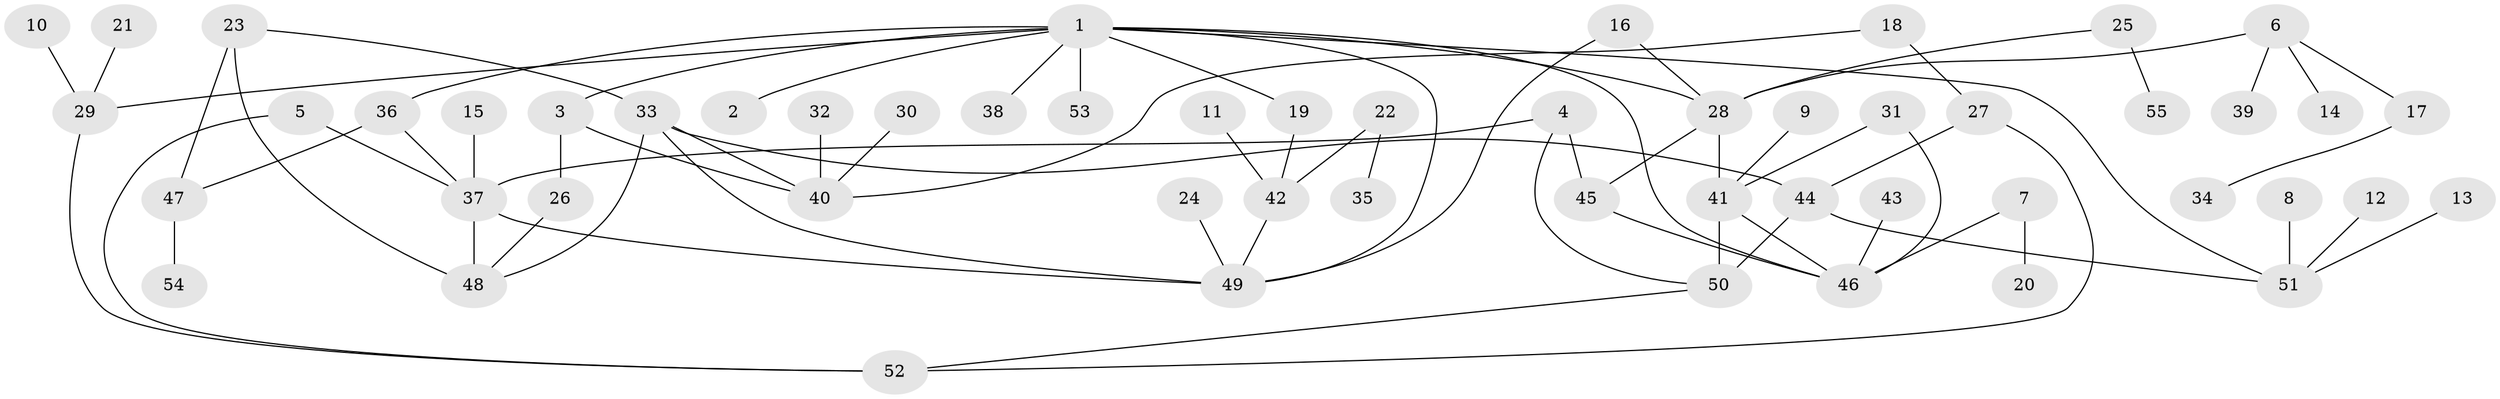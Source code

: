 // original degree distribution, {7: 0.02702702702702703, 5: 0.05405405405405406, 3: 0.2072072072072072, 6: 0.04504504504504504, 1: 0.36036036036036034, 2: 0.2882882882882883, 4: 0.018018018018018018}
// Generated by graph-tools (version 1.1) at 2025/25/03/09/25 03:25:29]
// undirected, 55 vertices, 73 edges
graph export_dot {
graph [start="1"]
  node [color=gray90,style=filled];
  1;
  2;
  3;
  4;
  5;
  6;
  7;
  8;
  9;
  10;
  11;
  12;
  13;
  14;
  15;
  16;
  17;
  18;
  19;
  20;
  21;
  22;
  23;
  24;
  25;
  26;
  27;
  28;
  29;
  30;
  31;
  32;
  33;
  34;
  35;
  36;
  37;
  38;
  39;
  40;
  41;
  42;
  43;
  44;
  45;
  46;
  47;
  48;
  49;
  50;
  51;
  52;
  53;
  54;
  55;
  1 -- 2 [weight=1.0];
  1 -- 3 [weight=1.0];
  1 -- 19 [weight=1.0];
  1 -- 28 [weight=1.0];
  1 -- 29 [weight=1.0];
  1 -- 36 [weight=1.0];
  1 -- 38 [weight=1.0];
  1 -- 46 [weight=1.0];
  1 -- 49 [weight=1.0];
  1 -- 51 [weight=1.0];
  1 -- 53 [weight=1.0];
  3 -- 26 [weight=1.0];
  3 -- 40 [weight=1.0];
  4 -- 37 [weight=1.0];
  4 -- 45 [weight=1.0];
  4 -- 50 [weight=1.0];
  5 -- 37 [weight=1.0];
  5 -- 52 [weight=1.0];
  6 -- 14 [weight=1.0];
  6 -- 17 [weight=1.0];
  6 -- 28 [weight=1.0];
  6 -- 39 [weight=1.0];
  7 -- 20 [weight=1.0];
  7 -- 46 [weight=1.0];
  8 -- 51 [weight=1.0];
  9 -- 41 [weight=1.0];
  10 -- 29 [weight=1.0];
  11 -- 42 [weight=1.0];
  12 -- 51 [weight=1.0];
  13 -- 51 [weight=1.0];
  15 -- 37 [weight=1.0];
  16 -- 28 [weight=1.0];
  16 -- 49 [weight=1.0];
  17 -- 34 [weight=1.0];
  18 -- 27 [weight=1.0];
  18 -- 40 [weight=1.0];
  19 -- 42 [weight=1.0];
  21 -- 29 [weight=1.0];
  22 -- 35 [weight=1.0];
  22 -- 42 [weight=1.0];
  23 -- 33 [weight=1.0];
  23 -- 47 [weight=1.0];
  23 -- 48 [weight=2.0];
  24 -- 49 [weight=1.0];
  25 -- 28 [weight=1.0];
  25 -- 55 [weight=1.0];
  26 -- 48 [weight=1.0];
  27 -- 44 [weight=1.0];
  27 -- 52 [weight=1.0];
  28 -- 41 [weight=1.0];
  28 -- 45 [weight=1.0];
  29 -- 52 [weight=1.0];
  30 -- 40 [weight=1.0];
  31 -- 41 [weight=1.0];
  31 -- 46 [weight=1.0];
  32 -- 40 [weight=1.0];
  33 -- 40 [weight=1.0];
  33 -- 44 [weight=1.0];
  33 -- 48 [weight=1.0];
  33 -- 49 [weight=1.0];
  36 -- 37 [weight=1.0];
  36 -- 47 [weight=1.0];
  37 -- 48 [weight=1.0];
  37 -- 49 [weight=1.0];
  41 -- 46 [weight=1.0];
  41 -- 50 [weight=2.0];
  42 -- 49 [weight=1.0];
  43 -- 46 [weight=1.0];
  44 -- 50 [weight=1.0];
  44 -- 51 [weight=1.0];
  45 -- 46 [weight=1.0];
  47 -- 54 [weight=1.0];
  50 -- 52 [weight=1.0];
}
